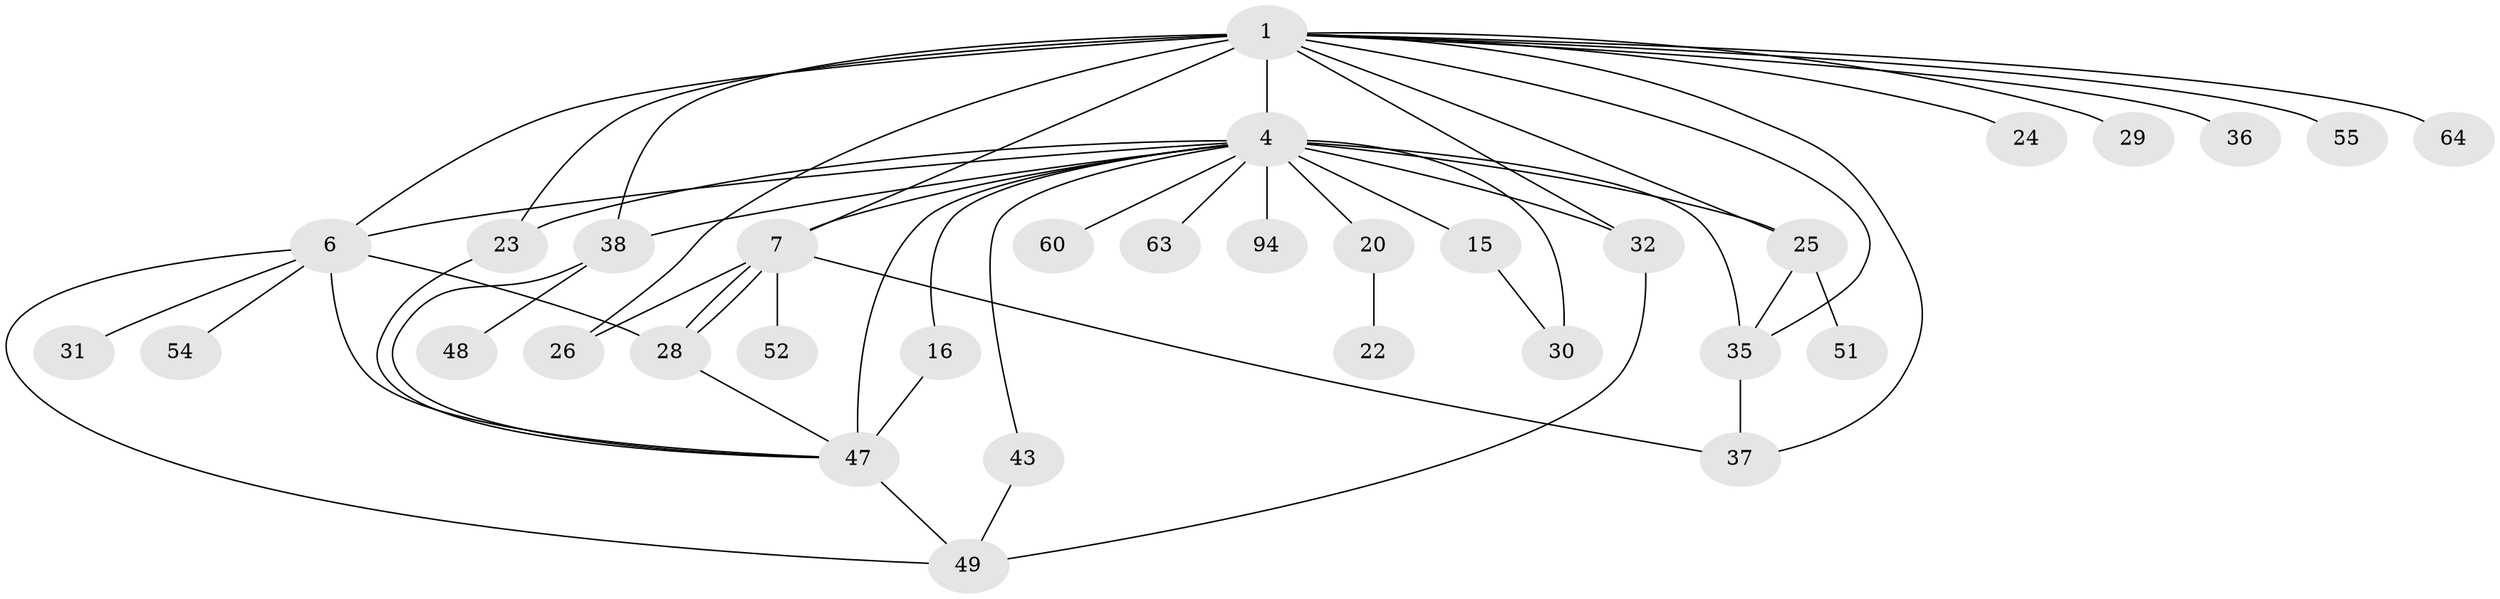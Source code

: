 // original degree distribution, {3: 0.08181818181818182, 6: 0.03636363636363636, 23: 0.00909090909090909, 15: 0.00909090909090909, 2: 0.19090909090909092, 8: 0.01818181818181818, 16: 0.00909090909090909, 5: 0.05454545454545454, 1: 0.509090909090909, 4: 0.05454545454545454, 9: 0.01818181818181818, 7: 0.00909090909090909}
// Generated by graph-tools (version 1.1) at 2025/18/03/04/25 18:18:27]
// undirected, 33 vertices, 54 edges
graph export_dot {
graph [start="1"]
  node [color=gray90,style=filled];
  1 [super="+2+100+3"];
  4 [super="+17+53+42+69+8+92+84"];
  6 [super="+46+11+14+68+57"];
  7 [super="+33+91"];
  15;
  16 [super="+40"];
  20;
  22;
  23 [super="+41"];
  24;
  25 [super="+80+27"];
  26 [super="+39"];
  28;
  29;
  30 [super="+65+96+75"];
  31;
  32 [super="+81+102+97+72"];
  35 [super="+66+82+71+83+70"];
  36 [super="+61"];
  37 [super="+107+73+62"];
  38 [super="+110"];
  43;
  47;
  48;
  49 [super="+50"];
  51;
  52;
  54;
  55;
  60;
  63;
  64;
  94;
  1 -- 7;
  1 -- 55;
  1 -- 24;
  1 -- 26;
  1 -- 64;
  1 -- 32;
  1 -- 35;
  1 -- 4 [weight=5];
  1 -- 36;
  1 -- 38;
  1 -- 37;
  1 -- 6;
  1 -- 23 [weight=2];
  1 -- 25 [weight=2];
  1 -- 29;
  4 -- 20;
  4 -- 38;
  4 -- 60;
  4 -- 25 [weight=4];
  4 -- 6 [weight=2];
  4 -- 32;
  4 -- 47 [weight=3];
  4 -- 43;
  4 -- 30 [weight=2];
  4 -- 35;
  4 -- 7 [weight=2];
  4 -- 15;
  4 -- 16;
  4 -- 23 [weight=2];
  4 -- 94;
  4 -- 63;
  6 -- 31;
  6 -- 54;
  6 -- 47;
  6 -- 28;
  6 -- 49;
  7 -- 26;
  7 -- 28;
  7 -- 28;
  7 -- 37;
  7 -- 52;
  15 -- 30;
  16 -- 47;
  20 -- 22;
  23 -- 47;
  25 -- 35;
  25 -- 51;
  28 -- 47;
  32 -- 49;
  35 -- 37;
  38 -- 47;
  38 -- 48;
  43 -- 49;
  47 -- 49;
}
